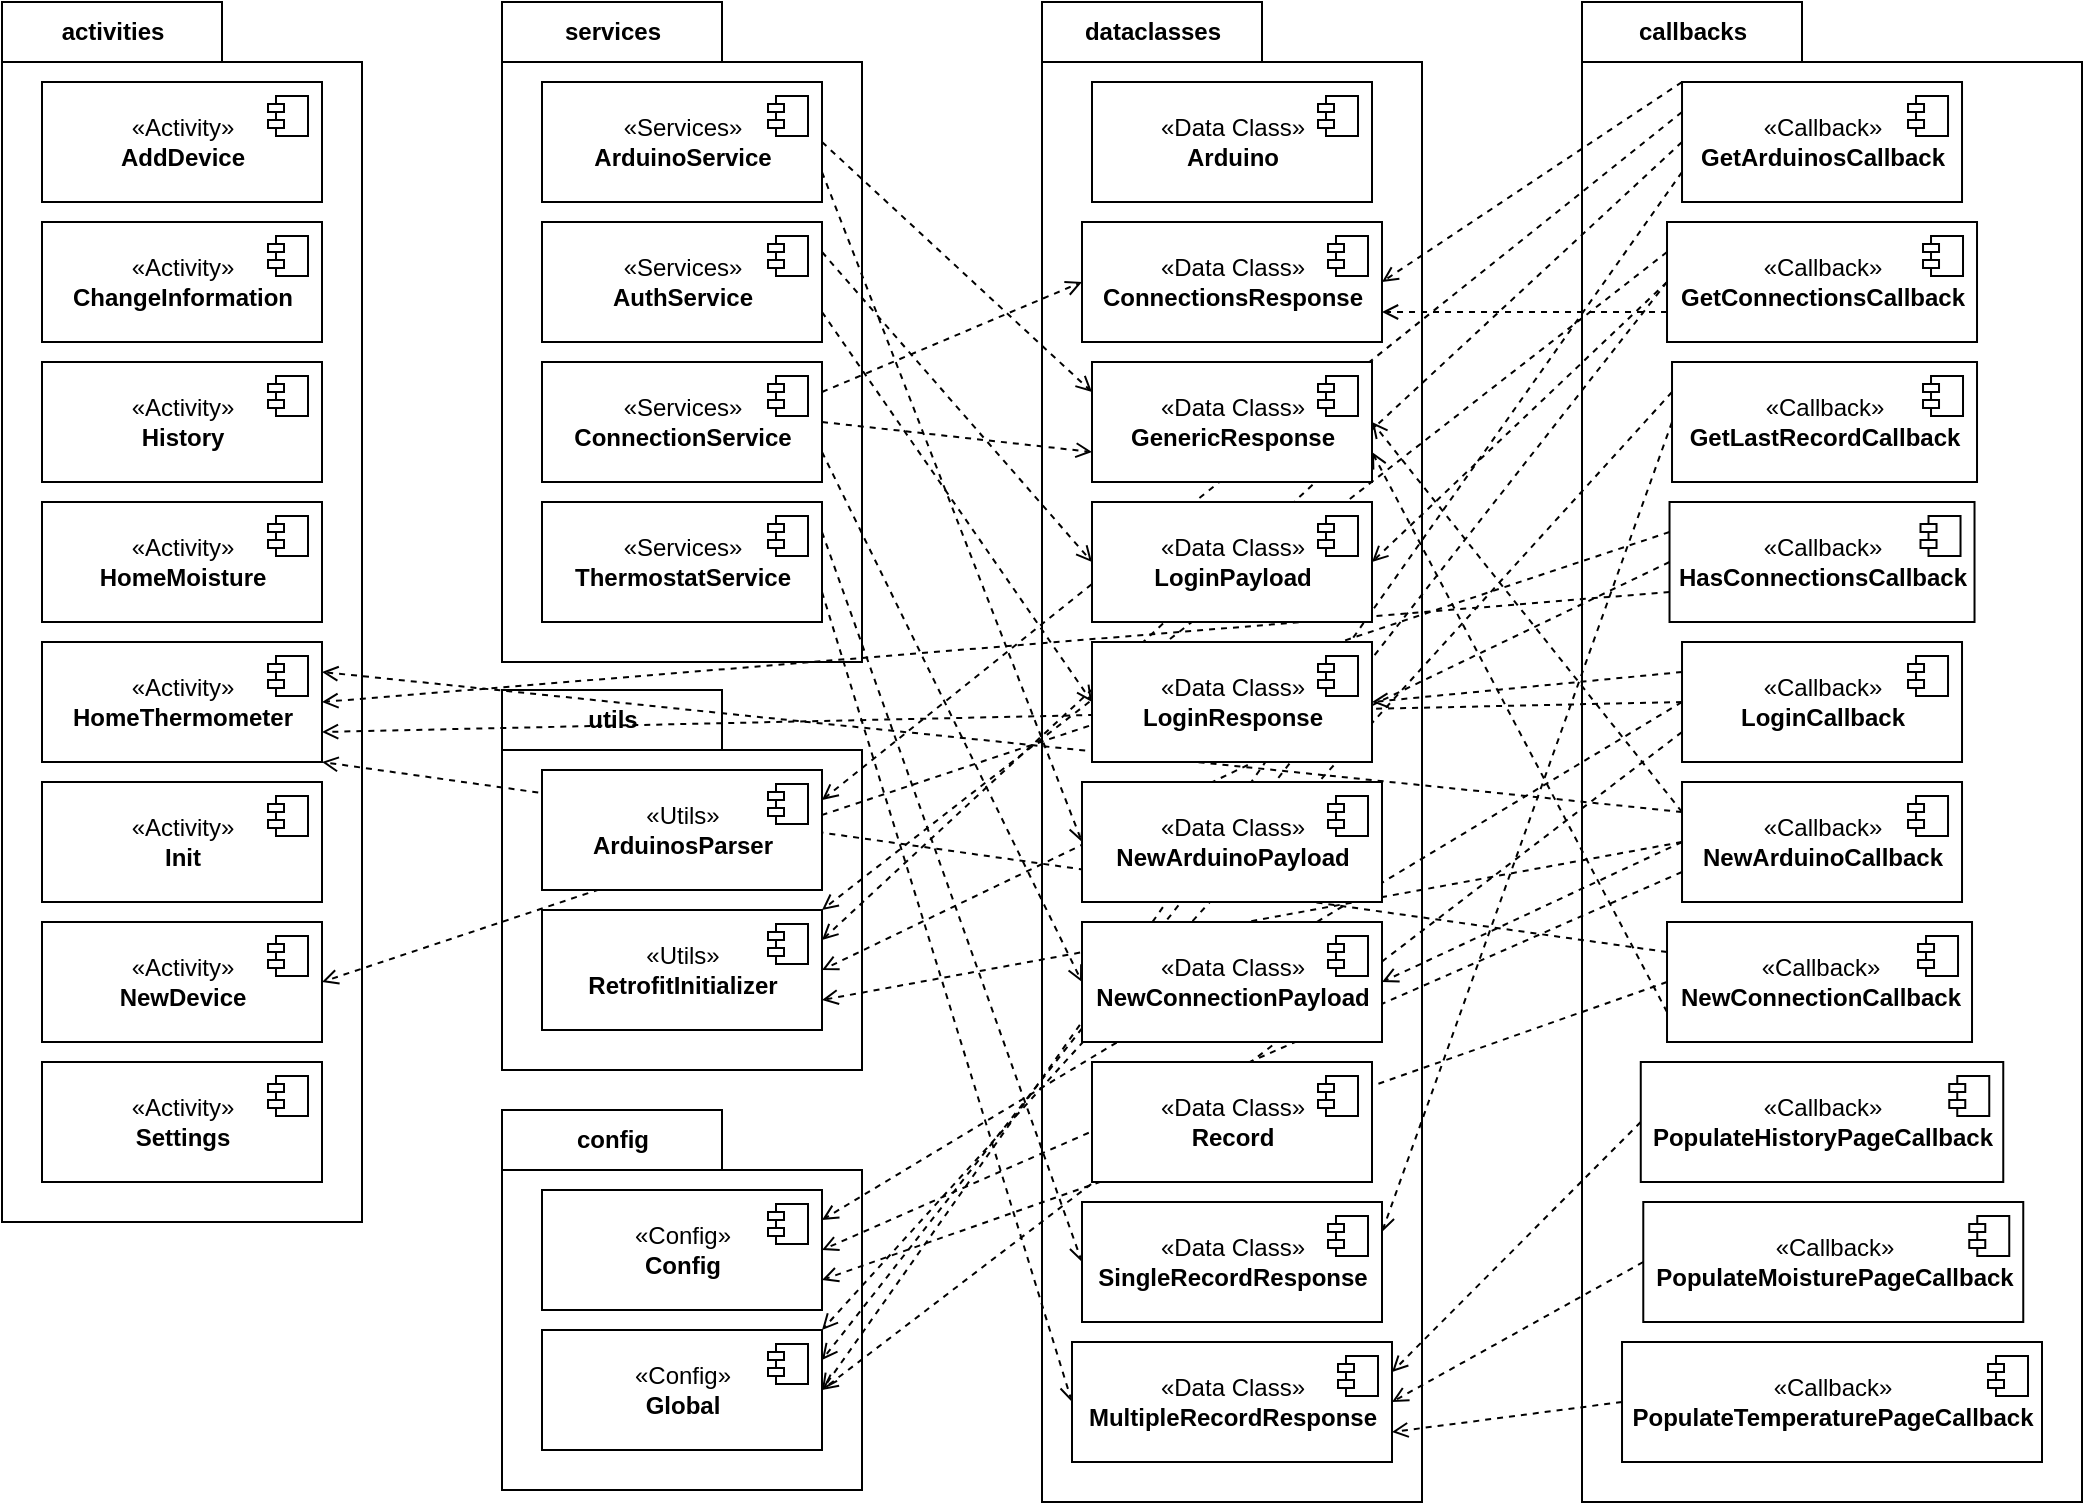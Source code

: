<mxfile version="20.6.0" type="github">
  <diagram id="9cB0YqeyZJ5kTMw1TUtu" name="Página-1">
    <mxGraphModel dx="1005" dy="1220" grid="1" gridSize="10" guides="1" tooltips="1" connect="1" arrows="1" fold="1" page="1" pageScale="1" pageWidth="827" pageHeight="1169" math="0" shadow="0">
      <root>
        <mxCell id="0" />
        <mxCell id="1" parent="0" />
        <mxCell id="J5B_JsEe-w3ISSQbD3Qg-28" value="config" style="shape=folder;fontStyle=1;tabWidth=110;tabHeight=30;tabPosition=left;html=1;boundedLbl=1;labelInHeader=1;container=0;collapsible=0;" vertex="1" parent="1">
          <mxGeometry x="260" y="594" width="180" height="190" as="geometry" />
        </mxCell>
        <mxCell id="J5B_JsEe-w3ISSQbD3Qg-22" value="&lt;div&gt;utils&lt;/div&gt;" style="shape=folder;fontStyle=1;tabWidth=110;tabHeight=30;tabPosition=left;html=1;boundedLbl=1;labelInHeader=1;container=0;collapsible=0;" vertex="1" parent="1">
          <mxGeometry x="260" y="384" width="180" height="190" as="geometry" />
        </mxCell>
        <mxCell id="J5B_JsEe-w3ISSQbD3Qg-68" value="services" style="shape=folder;fontStyle=1;tabWidth=110;tabHeight=30;tabPosition=left;html=1;boundedLbl=1;labelInHeader=1;container=0;collapsible=0;" vertex="1" parent="1">
          <mxGeometry x="260" y="40" width="180" height="330" as="geometry" />
        </mxCell>
        <mxCell id="J5B_JsEe-w3ISSQbD3Qg-33" value="dataclasses" style="shape=folder;fontStyle=1;tabWidth=110;tabHeight=30;tabPosition=left;html=1;boundedLbl=1;labelInHeader=1;container=0;collapsible=0;" vertex="1" parent="1">
          <mxGeometry x="530" y="40" width="190" height="750" as="geometry" />
        </mxCell>
        <mxCell id="J5B_JsEe-w3ISSQbD3Qg-79" value="callbacks" style="shape=folder;fontStyle=1;tabWidth=110;tabHeight=30;tabPosition=left;html=1;boundedLbl=1;labelInHeader=1;container=0;collapsible=0;" vertex="1" parent="1">
          <mxGeometry x="800" y="40" width="250" height="750" as="geometry" />
        </mxCell>
        <mxCell id="J5B_JsEe-w3ISSQbD3Qg-135" style="edgeStyle=none;rounded=0;orthogonalLoop=1;jettySize=auto;html=1;exitX=0;exitY=0.75;exitDx=0;exitDy=0;entryX=1;entryY=0.5;entryDx=0;entryDy=0;dashed=1;endArrow=open;endFill=0;" edge="1" parent="1" source="J5B_JsEe-w3ISSQbD3Qg-80" target="J5B_JsEe-w3ISSQbD3Qg-31">
          <mxGeometry relative="1" as="geometry" />
        </mxCell>
        <mxCell id="J5B_JsEe-w3ISSQbD3Qg-132" style="edgeStyle=none;rounded=0;orthogonalLoop=1;jettySize=auto;html=1;exitX=0;exitY=0.25;exitDx=0;exitDy=0;entryX=1;entryY=0.25;entryDx=0;entryDy=0;dashed=1;endArrow=open;endFill=0;" edge="1" parent="1" source="J5B_JsEe-w3ISSQbD3Qg-80" target="J5B_JsEe-w3ISSQbD3Qg-8">
          <mxGeometry relative="1" as="geometry" />
        </mxCell>
        <mxCell id="J5B_JsEe-w3ISSQbD3Qg-133" style="edgeStyle=none;rounded=0;orthogonalLoop=1;jettySize=auto;html=1;exitX=0;exitY=0.5;exitDx=0;exitDy=0;entryX=1;entryY=0.25;entryDx=0;entryDy=0;dashed=1;endArrow=open;endFill=0;" edge="1" parent="1" source="J5B_JsEe-w3ISSQbD3Qg-80" target="J5B_JsEe-w3ISSQbD3Qg-23">
          <mxGeometry relative="1" as="geometry" />
        </mxCell>
        <mxCell id="J5B_JsEe-w3ISSQbD3Qg-3" value="activities" style="shape=folder;fontStyle=1;tabWidth=110;tabHeight=30;tabPosition=left;html=1;boundedLbl=1;labelInHeader=1;container=0;collapsible=0;" vertex="1" parent="1">
          <mxGeometry x="10" y="40" width="180" height="610" as="geometry" />
        </mxCell>
        <mxCell id="J5B_JsEe-w3ISSQbD3Qg-4" value="&lt;div&gt;«Activity»&lt;b&gt;&lt;br&gt;&lt;/b&gt;&lt;/div&gt;&lt;div&gt;&lt;b&gt;AddDevice&lt;/b&gt;&lt;/div&gt;" style="html=1;dropTarget=0;" vertex="1" parent="1">
          <mxGeometry x="30" y="80" width="140" height="60" as="geometry" />
        </mxCell>
        <mxCell id="J5B_JsEe-w3ISSQbD3Qg-5" value="" style="shape=module;jettyWidth=8;jettyHeight=4;" vertex="1" parent="J5B_JsEe-w3ISSQbD3Qg-4">
          <mxGeometry x="1" width="20" height="20" relative="1" as="geometry">
            <mxPoint x="-27" y="7" as="offset" />
          </mxGeometry>
        </mxCell>
        <mxCell id="J5B_JsEe-w3ISSQbD3Qg-10" value="&lt;div&gt;«Activity»&lt;b&gt;&lt;br&gt;&lt;/b&gt;&lt;/div&gt;&lt;div&gt;&lt;b&gt;ChangeInformation&lt;/b&gt;&lt;/div&gt;" style="html=1;dropTarget=0;" vertex="1" parent="1">
          <mxGeometry x="30" y="150" width="140" height="60" as="geometry" />
        </mxCell>
        <mxCell id="J5B_JsEe-w3ISSQbD3Qg-11" value="" style="shape=module;jettyWidth=8;jettyHeight=4;" vertex="1" parent="J5B_JsEe-w3ISSQbD3Qg-10">
          <mxGeometry x="1" width="20" height="20" relative="1" as="geometry">
            <mxPoint x="-27" y="7" as="offset" />
          </mxGeometry>
        </mxCell>
        <mxCell id="J5B_JsEe-w3ISSQbD3Qg-12" value="&lt;div&gt;«Activity»&lt;b&gt;&lt;br&gt;&lt;/b&gt;&lt;/div&gt;&lt;div&gt;&lt;b&gt;History&lt;/b&gt;&lt;/div&gt;" style="html=1;dropTarget=0;" vertex="1" parent="1">
          <mxGeometry x="30" y="220" width="140" height="60" as="geometry" />
        </mxCell>
        <mxCell id="J5B_JsEe-w3ISSQbD3Qg-13" value="" style="shape=module;jettyWidth=8;jettyHeight=4;" vertex="1" parent="J5B_JsEe-w3ISSQbD3Qg-12">
          <mxGeometry x="1" width="20" height="20" relative="1" as="geometry">
            <mxPoint x="-27" y="7" as="offset" />
          </mxGeometry>
        </mxCell>
        <mxCell id="J5B_JsEe-w3ISSQbD3Qg-14" value="&lt;div&gt;«Activity»&lt;b&gt;&lt;br&gt;&lt;/b&gt;&lt;/div&gt;&lt;div&gt;&lt;b&gt;HomeMoisture&lt;/b&gt;&lt;/div&gt;" style="html=1;dropTarget=0;" vertex="1" parent="1">
          <mxGeometry x="30" y="290" width="140" height="60" as="geometry" />
        </mxCell>
        <mxCell id="J5B_JsEe-w3ISSQbD3Qg-15" value="" style="shape=module;jettyWidth=8;jettyHeight=4;" vertex="1" parent="J5B_JsEe-w3ISSQbD3Qg-14">
          <mxGeometry x="1" width="20" height="20" relative="1" as="geometry">
            <mxPoint x="-27" y="7" as="offset" />
          </mxGeometry>
        </mxCell>
        <mxCell id="J5B_JsEe-w3ISSQbD3Qg-16" value="&lt;div&gt;«Activity»&lt;b&gt;&lt;br&gt;&lt;/b&gt;&lt;/div&gt;&lt;div&gt;&lt;b&gt;HomeThermometer&lt;/b&gt;&lt;/div&gt;" style="html=1;dropTarget=0;" vertex="1" parent="1">
          <mxGeometry x="30" y="360" width="140" height="60" as="geometry" />
        </mxCell>
        <mxCell id="J5B_JsEe-w3ISSQbD3Qg-17" value="" style="shape=module;jettyWidth=8;jettyHeight=4;" vertex="1" parent="J5B_JsEe-w3ISSQbD3Qg-16">
          <mxGeometry x="1" width="20" height="20" relative="1" as="geometry">
            <mxPoint x="-27" y="7" as="offset" />
          </mxGeometry>
        </mxCell>
        <mxCell id="J5B_JsEe-w3ISSQbD3Qg-18" value="&lt;div&gt;«Activity»&lt;b&gt;&lt;br&gt;&lt;/b&gt;&lt;/div&gt;&lt;div&gt;&lt;b&gt;Init&lt;/b&gt;&lt;/div&gt;" style="html=1;dropTarget=0;" vertex="1" parent="1">
          <mxGeometry x="30" y="430" width="140" height="60" as="geometry" />
        </mxCell>
        <mxCell id="J5B_JsEe-w3ISSQbD3Qg-19" value="" style="shape=module;jettyWidth=8;jettyHeight=4;" vertex="1" parent="J5B_JsEe-w3ISSQbD3Qg-18">
          <mxGeometry x="1" width="20" height="20" relative="1" as="geometry">
            <mxPoint x="-27" y="7" as="offset" />
          </mxGeometry>
        </mxCell>
        <mxCell id="J5B_JsEe-w3ISSQbD3Qg-20" value="&lt;div&gt;«Activity»&lt;b&gt;&lt;br&gt;&lt;/b&gt;&lt;/div&gt;&lt;div&gt;&lt;b&gt;NewDevice&lt;/b&gt;&lt;/div&gt;" style="html=1;dropTarget=0;" vertex="1" parent="1">
          <mxGeometry x="30" y="500" width="140" height="60" as="geometry" />
        </mxCell>
        <mxCell id="J5B_JsEe-w3ISSQbD3Qg-21" value="" style="shape=module;jettyWidth=8;jettyHeight=4;" vertex="1" parent="J5B_JsEe-w3ISSQbD3Qg-20">
          <mxGeometry x="1" width="20" height="20" relative="1" as="geometry">
            <mxPoint x="-27" y="7" as="offset" />
          </mxGeometry>
        </mxCell>
        <mxCell id="J5B_JsEe-w3ISSQbD3Qg-25" value="&lt;div&gt;«Activity»&lt;b&gt;&lt;br&gt;&lt;/b&gt;&lt;/div&gt;&lt;div&gt;&lt;b&gt;Settings&lt;/b&gt;&lt;/div&gt;" style="html=1;dropTarget=0;" vertex="1" parent="1">
          <mxGeometry x="30" y="570" width="140" height="60" as="geometry" />
        </mxCell>
        <mxCell id="J5B_JsEe-w3ISSQbD3Qg-26" value="" style="shape=module;jettyWidth=8;jettyHeight=4;" vertex="1" parent="J5B_JsEe-w3ISSQbD3Qg-25">
          <mxGeometry x="1" width="20" height="20" relative="1" as="geometry">
            <mxPoint x="-27" y="7" as="offset" />
          </mxGeometry>
        </mxCell>
        <mxCell id="J5B_JsEe-w3ISSQbD3Qg-122" style="rounded=0;orthogonalLoop=1;jettySize=auto;html=1;exitX=1;exitY=0.5;exitDx=0;exitDy=0;entryX=0;entryY=0.25;entryDx=0;entryDy=0;endArrow=open;endFill=0;dashed=1;" edge="1" parent="1" source="J5B_JsEe-w3ISSQbD3Qg-69" target="J5B_JsEe-w3ISSQbD3Qg-52">
          <mxGeometry relative="1" as="geometry" />
        </mxCell>
        <mxCell id="J5B_JsEe-w3ISSQbD3Qg-123" style="edgeStyle=none;rounded=0;orthogonalLoop=1;jettySize=auto;html=1;exitX=1;exitY=0.75;exitDx=0;exitDy=0;entryX=0;entryY=0.5;entryDx=0;entryDy=0;dashed=1;endArrow=open;endFill=0;" edge="1" parent="1" source="J5B_JsEe-w3ISSQbD3Qg-69" target="J5B_JsEe-w3ISSQbD3Qg-58">
          <mxGeometry relative="1" as="geometry" />
        </mxCell>
        <mxCell id="J5B_JsEe-w3ISSQbD3Qg-124" style="edgeStyle=none;rounded=0;orthogonalLoop=1;jettySize=auto;html=1;exitX=1;exitY=0.25;exitDx=0;exitDy=0;entryX=0;entryY=0.5;entryDx=0;entryDy=0;dashed=1;endArrow=open;endFill=0;" edge="1" parent="1" source="J5B_JsEe-w3ISSQbD3Qg-73" target="J5B_JsEe-w3ISSQbD3Qg-54">
          <mxGeometry relative="1" as="geometry" />
        </mxCell>
        <mxCell id="J5B_JsEe-w3ISSQbD3Qg-125" style="edgeStyle=none;rounded=0;orthogonalLoop=1;jettySize=auto;html=1;exitX=1;exitY=0.75;exitDx=0;exitDy=0;entryX=0;entryY=0.5;entryDx=0;entryDy=0;dashed=1;endArrow=open;endFill=0;" edge="1" parent="1" source="J5B_JsEe-w3ISSQbD3Qg-73" target="J5B_JsEe-w3ISSQbD3Qg-56">
          <mxGeometry relative="1" as="geometry" />
        </mxCell>
        <mxCell id="J5B_JsEe-w3ISSQbD3Qg-126" style="edgeStyle=none;rounded=0;orthogonalLoop=1;jettySize=auto;html=1;exitX=1;exitY=0.25;exitDx=0;exitDy=0;entryX=0;entryY=0.5;entryDx=0;entryDy=0;dashed=1;endArrow=open;endFill=0;" edge="1" parent="1" source="J5B_JsEe-w3ISSQbD3Qg-75" target="J5B_JsEe-w3ISSQbD3Qg-50">
          <mxGeometry relative="1" as="geometry" />
        </mxCell>
        <mxCell id="J5B_JsEe-w3ISSQbD3Qg-127" style="edgeStyle=none;rounded=0;orthogonalLoop=1;jettySize=auto;html=1;exitX=1;exitY=0.5;exitDx=0;exitDy=0;entryX=0;entryY=0.75;entryDx=0;entryDy=0;dashed=1;endArrow=open;endFill=0;" edge="1" parent="1" source="J5B_JsEe-w3ISSQbD3Qg-75" target="J5B_JsEe-w3ISSQbD3Qg-52">
          <mxGeometry relative="1" as="geometry" />
        </mxCell>
        <mxCell id="J5B_JsEe-w3ISSQbD3Qg-128" style="edgeStyle=none;rounded=0;orthogonalLoop=1;jettySize=auto;html=1;exitX=1;exitY=0.75;exitDx=0;exitDy=0;entryX=0;entryY=0.5;entryDx=0;entryDy=0;dashed=1;endArrow=open;endFill=0;" edge="1" parent="1" source="J5B_JsEe-w3ISSQbD3Qg-75" target="J5B_JsEe-w3ISSQbD3Qg-60">
          <mxGeometry relative="1" as="geometry" />
        </mxCell>
        <mxCell id="J5B_JsEe-w3ISSQbD3Qg-129" style="edgeStyle=none;rounded=0;orthogonalLoop=1;jettySize=auto;html=1;exitX=1;exitY=0.25;exitDx=0;exitDy=0;entryX=0;entryY=0.5;entryDx=0;entryDy=0;dashed=1;endArrow=open;endFill=0;" edge="1" parent="1" source="J5B_JsEe-w3ISSQbD3Qg-77" target="J5B_JsEe-w3ISSQbD3Qg-64">
          <mxGeometry relative="1" as="geometry" />
        </mxCell>
        <mxCell id="J5B_JsEe-w3ISSQbD3Qg-130" style="edgeStyle=none;rounded=0;orthogonalLoop=1;jettySize=auto;html=1;exitX=1;exitY=0.75;exitDx=0;exitDy=0;entryX=0;entryY=0.5;entryDx=0;entryDy=0;dashed=1;endArrow=open;endFill=0;" edge="1" parent="1" source="J5B_JsEe-w3ISSQbD3Qg-77" target="J5B_JsEe-w3ISSQbD3Qg-66">
          <mxGeometry relative="1" as="geometry" />
        </mxCell>
        <mxCell id="J5B_JsEe-w3ISSQbD3Qg-131" style="edgeStyle=none;rounded=0;orthogonalLoop=1;jettySize=auto;html=1;exitX=0;exitY=0;exitDx=0;exitDy=0;entryX=1;entryY=0.5;entryDx=0;entryDy=0;dashed=1;endArrow=open;endFill=0;" edge="1" parent="1" source="J5B_JsEe-w3ISSQbD3Qg-80" target="J5B_JsEe-w3ISSQbD3Qg-50">
          <mxGeometry relative="1" as="geometry" />
        </mxCell>
        <mxCell id="J5B_JsEe-w3ISSQbD3Qg-80" value="&lt;div&gt;«Callback»&lt;b&gt;&lt;br&gt;&lt;/b&gt;&lt;/div&gt;&lt;div&gt;&lt;b&gt;GetArduinosCallback&lt;/b&gt;&lt;/div&gt;" style="html=1;dropTarget=0;" vertex="1" parent="1">
          <mxGeometry x="850.01" y="80" width="140" height="60" as="geometry" />
        </mxCell>
        <mxCell id="J5B_JsEe-w3ISSQbD3Qg-81" value="" style="shape=module;jettyWidth=8;jettyHeight=4;" vertex="1" parent="J5B_JsEe-w3ISSQbD3Qg-80">
          <mxGeometry x="1" width="20" height="20" relative="1" as="geometry">
            <mxPoint x="-27" y="7" as="offset" />
          </mxGeometry>
        </mxCell>
        <mxCell id="J5B_JsEe-w3ISSQbD3Qg-136" style="edgeStyle=none;rounded=0;orthogonalLoop=1;jettySize=auto;html=1;exitX=0;exitY=0.25;exitDx=0;exitDy=0;entryX=1;entryY=0;entryDx=0;entryDy=0;dashed=1;endArrow=open;endFill=0;" edge="1" parent="1" source="J5B_JsEe-w3ISSQbD3Qg-100" target="J5B_JsEe-w3ISSQbD3Qg-23">
          <mxGeometry relative="1" as="geometry" />
        </mxCell>
        <mxCell id="J5B_JsEe-w3ISSQbD3Qg-137" style="edgeStyle=none;rounded=0;orthogonalLoop=1;jettySize=auto;html=1;exitX=0;exitY=0.5;exitDx=0;exitDy=0;entryX=1;entryY=0.25;entryDx=0;entryDy=0;dashed=1;endArrow=open;endFill=0;" edge="1" parent="1" source="J5B_JsEe-w3ISSQbD3Qg-100" target="J5B_JsEe-w3ISSQbD3Qg-31">
          <mxGeometry relative="1" as="geometry" />
        </mxCell>
        <mxCell id="J5B_JsEe-w3ISSQbD3Qg-138" style="edgeStyle=none;rounded=0;orthogonalLoop=1;jettySize=auto;html=1;exitX=0;exitY=0.75;exitDx=0;exitDy=0;entryX=1;entryY=0.75;entryDx=0;entryDy=0;dashed=1;endArrow=open;endFill=0;" edge="1" parent="1" source="J5B_JsEe-w3ISSQbD3Qg-100" target="J5B_JsEe-w3ISSQbD3Qg-50">
          <mxGeometry relative="1" as="geometry" />
        </mxCell>
        <mxCell id="J5B_JsEe-w3ISSQbD3Qg-139" style="edgeStyle=none;rounded=0;orthogonalLoop=1;jettySize=auto;html=1;exitX=0;exitY=0.5;exitDx=0;exitDy=0;entryX=1;entryY=0.5;entryDx=0;entryDy=0;dashed=1;endArrow=open;endFill=0;" edge="1" parent="1" source="J5B_JsEe-w3ISSQbD3Qg-100" target="J5B_JsEe-w3ISSQbD3Qg-54">
          <mxGeometry relative="1" as="geometry" />
        </mxCell>
        <mxCell id="J5B_JsEe-w3ISSQbD3Qg-100" value="&lt;div&gt;«Callback»&lt;b&gt;&lt;br&gt;&lt;/b&gt;&lt;/div&gt;&lt;div&gt;&lt;b&gt;GetConnectionsCallback&lt;/b&gt;&lt;/div&gt;" style="html=1;dropTarget=0;" vertex="1" parent="1">
          <mxGeometry x="842.51" y="150" width="155" height="60" as="geometry" />
        </mxCell>
        <mxCell id="J5B_JsEe-w3ISSQbD3Qg-101" value="" style="shape=module;jettyWidth=8;jettyHeight=4;" vertex="1" parent="J5B_JsEe-w3ISSQbD3Qg-100">
          <mxGeometry x="1" width="20" height="20" relative="1" as="geometry">
            <mxPoint x="-27" y="7" as="offset" />
          </mxGeometry>
        </mxCell>
        <mxCell id="J5B_JsEe-w3ISSQbD3Qg-140" style="edgeStyle=none;rounded=0;orthogonalLoop=1;jettySize=auto;html=1;exitX=0;exitY=0.25;exitDx=0;exitDy=0;entryX=1;entryY=0;entryDx=0;entryDy=0;dashed=1;endArrow=open;endFill=0;" edge="1" parent="1" source="J5B_JsEe-w3ISSQbD3Qg-104" target="J5B_JsEe-w3ISSQbD3Qg-31">
          <mxGeometry relative="1" as="geometry" />
        </mxCell>
        <mxCell id="J5B_JsEe-w3ISSQbD3Qg-141" style="edgeStyle=none;rounded=0;orthogonalLoop=1;jettySize=auto;html=1;exitX=0;exitY=0.5;exitDx=0;exitDy=0;entryX=1;entryY=0.25;entryDx=0;entryDy=0;dashed=1;endArrow=open;endFill=0;" edge="1" parent="1" source="J5B_JsEe-w3ISSQbD3Qg-104" target="J5B_JsEe-w3ISSQbD3Qg-64">
          <mxGeometry relative="1" as="geometry" />
        </mxCell>
        <mxCell id="J5B_JsEe-w3ISSQbD3Qg-104" value="&lt;div&gt;«Callback»&lt;b&gt;&lt;br&gt;&lt;/b&gt;&lt;/div&gt;&lt;div&gt;&lt;b&gt;GetLastRecordCallback&lt;/b&gt;&lt;/div&gt;" style="html=1;dropTarget=0;" vertex="1" parent="1">
          <mxGeometry x="845.01" y="220" width="152.5" height="60" as="geometry" />
        </mxCell>
        <mxCell id="J5B_JsEe-w3ISSQbD3Qg-105" value="" style="shape=module;jettyWidth=8;jettyHeight=4;" vertex="1" parent="J5B_JsEe-w3ISSQbD3Qg-104">
          <mxGeometry x="1" width="20" height="20" relative="1" as="geometry">
            <mxPoint x="-27" y="7" as="offset" />
          </mxGeometry>
        </mxCell>
        <mxCell id="J5B_JsEe-w3ISSQbD3Qg-142" style="edgeStyle=none;rounded=0;orthogonalLoop=1;jettySize=auto;html=1;exitX=0;exitY=0.25;exitDx=0;exitDy=0;entryX=1;entryY=0.5;entryDx=0;entryDy=0;dashed=1;endArrow=open;endFill=0;" edge="1" parent="1" source="J5B_JsEe-w3ISSQbD3Qg-108" target="J5B_JsEe-w3ISSQbD3Qg-20">
          <mxGeometry relative="1" as="geometry" />
        </mxCell>
        <mxCell id="J5B_JsEe-w3ISSQbD3Qg-143" style="edgeStyle=none;rounded=0;orthogonalLoop=1;jettySize=auto;html=1;exitX=0;exitY=0.5;exitDx=0;exitDy=0;entryX=1;entryY=0.5;entryDx=0;entryDy=0;dashed=1;endArrow=open;endFill=0;" edge="1" parent="1" source="J5B_JsEe-w3ISSQbD3Qg-108" target="J5B_JsEe-w3ISSQbD3Qg-23">
          <mxGeometry relative="1" as="geometry" />
        </mxCell>
        <mxCell id="J5B_JsEe-w3ISSQbD3Qg-144" style="edgeStyle=none;rounded=0;orthogonalLoop=1;jettySize=auto;html=1;exitX=0;exitY=0.75;exitDx=0;exitDy=0;entryX=1;entryY=0.5;entryDx=0;entryDy=0;dashed=1;endArrow=open;endFill=0;" edge="1" parent="1" source="J5B_JsEe-w3ISSQbD3Qg-108" target="J5B_JsEe-w3ISSQbD3Qg-16">
          <mxGeometry relative="1" as="geometry" />
        </mxCell>
        <mxCell id="J5B_JsEe-w3ISSQbD3Qg-108" value="&lt;div&gt;«Callback»&lt;b&gt;&lt;br&gt;&lt;/b&gt;&lt;/div&gt;&lt;div&gt;&lt;b&gt;HasConnectionsCallback&lt;/b&gt;&lt;/div&gt;" style="html=1;dropTarget=0;" vertex="1" parent="1">
          <mxGeometry x="843.76" y="290" width="152.5" height="60" as="geometry" />
        </mxCell>
        <mxCell id="J5B_JsEe-w3ISSQbD3Qg-109" value="" style="shape=module;jettyWidth=8;jettyHeight=4;" vertex="1" parent="J5B_JsEe-w3ISSQbD3Qg-108">
          <mxGeometry x="1" width="20" height="20" relative="1" as="geometry">
            <mxPoint x="-27" y="7" as="offset" />
          </mxGeometry>
        </mxCell>
        <mxCell id="J5B_JsEe-w3ISSQbD3Qg-145" style="edgeStyle=none;rounded=0;orthogonalLoop=1;jettySize=auto;html=1;exitX=0;exitY=0.25;exitDx=0;exitDy=0;entryX=1;entryY=0.5;entryDx=0;entryDy=0;dashed=1;endArrow=open;endFill=0;" edge="1" parent="1" source="J5B_JsEe-w3ISSQbD3Qg-110" target="J5B_JsEe-w3ISSQbD3Qg-56">
          <mxGeometry relative="1" as="geometry" />
        </mxCell>
        <mxCell id="J5B_JsEe-w3ISSQbD3Qg-146" style="edgeStyle=none;rounded=0;orthogonalLoop=1;jettySize=auto;html=1;exitX=0;exitY=0.5;exitDx=0;exitDy=0;entryX=1;entryY=0.25;entryDx=0;entryDy=0;dashed=1;endArrow=open;endFill=0;" edge="1" parent="1" source="J5B_JsEe-w3ISSQbD3Qg-110" target="J5B_JsEe-w3ISSQbD3Qg-29">
          <mxGeometry relative="1" as="geometry" />
        </mxCell>
        <mxCell id="J5B_JsEe-w3ISSQbD3Qg-147" style="edgeStyle=none;rounded=0;orthogonalLoop=1;jettySize=auto;html=1;exitX=0;exitY=0.75;exitDx=0;exitDy=0;entryX=1;entryY=0.5;entryDx=0;entryDy=0;dashed=1;endArrow=open;endFill=0;" edge="1" parent="1" source="J5B_JsEe-w3ISSQbD3Qg-110" target="J5B_JsEe-w3ISSQbD3Qg-31">
          <mxGeometry relative="1" as="geometry" />
        </mxCell>
        <mxCell id="J5B_JsEe-w3ISSQbD3Qg-149" style="edgeStyle=none;rounded=0;orthogonalLoop=1;jettySize=auto;html=1;exitX=0;exitY=0.5;exitDx=0;exitDy=0;entryX=1;entryY=0.75;entryDx=0;entryDy=0;dashed=1;endArrow=open;endFill=0;" edge="1" parent="1" source="J5B_JsEe-w3ISSQbD3Qg-110" target="J5B_JsEe-w3ISSQbD3Qg-16">
          <mxGeometry relative="1" as="geometry" />
        </mxCell>
        <mxCell id="J5B_JsEe-w3ISSQbD3Qg-110" value="&lt;div&gt;«Callback»&lt;b&gt;&lt;br&gt;&lt;/b&gt;&lt;/div&gt;&lt;div&gt;&lt;b&gt;LoginCallback&lt;/b&gt;&lt;/div&gt;" style="html=1;dropTarget=0;" vertex="1" parent="1">
          <mxGeometry x="850.01" y="360" width="140" height="60" as="geometry" />
        </mxCell>
        <mxCell id="J5B_JsEe-w3ISSQbD3Qg-111" value="" style="shape=module;jettyWidth=8;jettyHeight=4;" vertex="1" parent="J5B_JsEe-w3ISSQbD3Qg-110">
          <mxGeometry x="1" width="20" height="20" relative="1" as="geometry">
            <mxPoint x="-27" y="7" as="offset" />
          </mxGeometry>
        </mxCell>
        <mxCell id="J5B_JsEe-w3ISSQbD3Qg-151" style="edgeStyle=none;rounded=0;orthogonalLoop=1;jettySize=auto;html=1;exitX=0;exitY=0.25;exitDx=0;exitDy=0;entryX=1;entryY=0.25;entryDx=0;entryDy=0;dashed=1;endArrow=open;endFill=0;" edge="1" parent="1" source="J5B_JsEe-w3ISSQbD3Qg-112" target="J5B_JsEe-w3ISSQbD3Qg-16">
          <mxGeometry relative="1" as="geometry" />
        </mxCell>
        <mxCell id="J5B_JsEe-w3ISSQbD3Qg-152" style="edgeStyle=none;rounded=0;orthogonalLoop=1;jettySize=auto;html=1;exitX=0;exitY=0.5;exitDx=0;exitDy=0;entryX=1;entryY=0.75;entryDx=0;entryDy=0;dashed=1;endArrow=open;endFill=0;" edge="1" parent="1" source="J5B_JsEe-w3ISSQbD3Qg-112" target="J5B_JsEe-w3ISSQbD3Qg-23">
          <mxGeometry relative="1" as="geometry" />
        </mxCell>
        <mxCell id="J5B_JsEe-w3ISSQbD3Qg-153" style="edgeStyle=none;rounded=0;orthogonalLoop=1;jettySize=auto;html=1;exitX=0;exitY=0.75;exitDx=0;exitDy=0;entryX=1;entryY=0.5;entryDx=0;entryDy=0;dashed=1;endArrow=open;endFill=0;" edge="1" parent="1" source="J5B_JsEe-w3ISSQbD3Qg-112" target="J5B_JsEe-w3ISSQbD3Qg-29">
          <mxGeometry relative="1" as="geometry" />
        </mxCell>
        <mxCell id="J5B_JsEe-w3ISSQbD3Qg-155" style="edgeStyle=none;rounded=0;orthogonalLoop=1;jettySize=auto;html=1;exitX=0;exitY=0.25;exitDx=0;exitDy=0;entryX=1;entryY=0.5;entryDx=0;entryDy=0;dashed=1;endArrow=open;endFill=0;" edge="1" parent="1" source="J5B_JsEe-w3ISSQbD3Qg-112" target="J5B_JsEe-w3ISSQbD3Qg-52">
          <mxGeometry relative="1" as="geometry" />
        </mxCell>
        <mxCell id="J5B_JsEe-w3ISSQbD3Qg-156" style="edgeStyle=none;rounded=0;orthogonalLoop=1;jettySize=auto;html=1;exitX=0;exitY=0.5;exitDx=0;exitDy=0;entryX=1;entryY=0.5;entryDx=0;entryDy=0;dashed=1;endArrow=open;endFill=0;" edge="1" parent="1" source="J5B_JsEe-w3ISSQbD3Qg-112" target="J5B_JsEe-w3ISSQbD3Qg-60">
          <mxGeometry relative="1" as="geometry" />
        </mxCell>
        <mxCell id="J5B_JsEe-w3ISSQbD3Qg-112" value="&lt;div&gt;«Callback»&lt;b&gt;&lt;br&gt;&lt;/b&gt;&lt;/div&gt;&lt;div&gt;&lt;b&gt;NewArduinoCallback&lt;/b&gt;&lt;/div&gt;" style="html=1;dropTarget=0;" vertex="1" parent="1">
          <mxGeometry x="850.01" y="430" width="140" height="60" as="geometry" />
        </mxCell>
        <mxCell id="J5B_JsEe-w3ISSQbD3Qg-113" value="" style="shape=module;jettyWidth=8;jettyHeight=4;" vertex="1" parent="J5B_JsEe-w3ISSQbD3Qg-112">
          <mxGeometry x="1" width="20" height="20" relative="1" as="geometry">
            <mxPoint x="-27" y="7" as="offset" />
          </mxGeometry>
        </mxCell>
        <mxCell id="J5B_JsEe-w3ISSQbD3Qg-157" style="edgeStyle=none;rounded=0;orthogonalLoop=1;jettySize=auto;html=1;exitX=0;exitY=0.25;exitDx=0;exitDy=0;entryX=1;entryY=1;entryDx=0;entryDy=0;dashed=1;endArrow=open;endFill=0;" edge="1" parent="1" source="J5B_JsEe-w3ISSQbD3Qg-114" target="J5B_JsEe-w3ISSQbD3Qg-16">
          <mxGeometry relative="1" as="geometry" />
        </mxCell>
        <mxCell id="J5B_JsEe-w3ISSQbD3Qg-158" style="edgeStyle=none;rounded=0;orthogonalLoop=1;jettySize=auto;html=1;exitX=0;exitY=0.5;exitDx=0;exitDy=0;entryX=1;entryY=0.75;entryDx=0;entryDy=0;dashed=1;endArrow=open;endFill=0;" edge="1" parent="1" source="J5B_JsEe-w3ISSQbD3Qg-114" target="J5B_JsEe-w3ISSQbD3Qg-29">
          <mxGeometry relative="1" as="geometry" />
        </mxCell>
        <mxCell id="J5B_JsEe-w3ISSQbD3Qg-159" style="edgeStyle=none;rounded=0;orthogonalLoop=1;jettySize=auto;html=1;exitX=0;exitY=0.75;exitDx=0;exitDy=0;entryX=1;entryY=0.75;entryDx=0;entryDy=0;dashed=1;endArrow=open;endFill=0;" edge="1" parent="1" source="J5B_JsEe-w3ISSQbD3Qg-114" target="J5B_JsEe-w3ISSQbD3Qg-52">
          <mxGeometry relative="1" as="geometry" />
        </mxCell>
        <mxCell id="J5B_JsEe-w3ISSQbD3Qg-114" value="&lt;div&gt;«Callback»&lt;b&gt;&lt;br&gt;&lt;/b&gt;&lt;/div&gt;&lt;div&gt;&lt;b&gt;NewConnectionCallback&lt;br&gt;&lt;/b&gt;&lt;/div&gt;" style="html=1;dropTarget=0;" vertex="1" parent="1">
          <mxGeometry x="842.51" y="500" width="152.5" height="60" as="geometry" />
        </mxCell>
        <mxCell id="J5B_JsEe-w3ISSQbD3Qg-115" value="" style="shape=module;jettyWidth=8;jettyHeight=4;" vertex="1" parent="J5B_JsEe-w3ISSQbD3Qg-114">
          <mxGeometry x="1" width="20" height="20" relative="1" as="geometry">
            <mxPoint x="-27" y="7" as="offset" />
          </mxGeometry>
        </mxCell>
        <mxCell id="J5B_JsEe-w3ISSQbD3Qg-160" style="edgeStyle=none;rounded=0;orthogonalLoop=1;jettySize=auto;html=1;exitX=0;exitY=0.5;exitDx=0;exitDy=0;entryX=1;entryY=0.25;entryDx=0;entryDy=0;dashed=1;endArrow=open;endFill=0;" edge="1" parent="1" source="J5B_JsEe-w3ISSQbD3Qg-116" target="J5B_JsEe-w3ISSQbD3Qg-66">
          <mxGeometry relative="1" as="geometry" />
        </mxCell>
        <mxCell id="J5B_JsEe-w3ISSQbD3Qg-116" value="&lt;div&gt;«Callback»&lt;b&gt;&lt;br&gt;&lt;/b&gt;&lt;/div&gt;&lt;div&gt;&lt;b&gt;PopulateHistoryPageCallback&lt;br&gt;&lt;/b&gt;&lt;/div&gt;" style="html=1;dropTarget=0;" vertex="1" parent="1">
          <mxGeometry x="829.38" y="570" width="181.25" height="60" as="geometry" />
        </mxCell>
        <mxCell id="J5B_JsEe-w3ISSQbD3Qg-117" value="" style="shape=module;jettyWidth=8;jettyHeight=4;" vertex="1" parent="J5B_JsEe-w3ISSQbD3Qg-116">
          <mxGeometry x="1" width="20" height="20" relative="1" as="geometry">
            <mxPoint x="-27" y="7" as="offset" />
          </mxGeometry>
        </mxCell>
        <mxCell id="J5B_JsEe-w3ISSQbD3Qg-161" style="edgeStyle=none;rounded=0;orthogonalLoop=1;jettySize=auto;html=1;exitX=0;exitY=0.5;exitDx=0;exitDy=0;entryX=1;entryY=0.5;entryDx=0;entryDy=0;dashed=1;endArrow=open;endFill=0;" edge="1" parent="1" source="J5B_JsEe-w3ISSQbD3Qg-118" target="J5B_JsEe-w3ISSQbD3Qg-66">
          <mxGeometry relative="1" as="geometry" />
        </mxCell>
        <mxCell id="J5B_JsEe-w3ISSQbD3Qg-118" value="&lt;div&gt;«Callback»&lt;b&gt;&lt;br&gt;&lt;/b&gt;&lt;/div&gt;&lt;div&gt;&lt;b&gt;PopulateMoisturePageCallback&lt;br&gt;&lt;/b&gt;&lt;/div&gt;" style="html=1;dropTarget=0;" vertex="1" parent="1">
          <mxGeometry x="830.64" y="640" width="189.99" height="60" as="geometry" />
        </mxCell>
        <mxCell id="J5B_JsEe-w3ISSQbD3Qg-119" value="" style="shape=module;jettyWidth=8;jettyHeight=4;" vertex="1" parent="J5B_JsEe-w3ISSQbD3Qg-118">
          <mxGeometry x="1" width="20" height="20" relative="1" as="geometry">
            <mxPoint x="-27" y="7" as="offset" />
          </mxGeometry>
        </mxCell>
        <mxCell id="J5B_JsEe-w3ISSQbD3Qg-162" style="edgeStyle=none;rounded=0;orthogonalLoop=1;jettySize=auto;html=1;exitX=0;exitY=0.5;exitDx=0;exitDy=0;entryX=1;entryY=0.75;entryDx=0;entryDy=0;dashed=1;endArrow=open;endFill=0;" edge="1" parent="1" source="J5B_JsEe-w3ISSQbD3Qg-120" target="J5B_JsEe-w3ISSQbD3Qg-66">
          <mxGeometry relative="1" as="geometry" />
        </mxCell>
        <mxCell id="J5B_JsEe-w3ISSQbD3Qg-120" value="&lt;div&gt;«Callback»&lt;b&gt;&lt;br&gt;&lt;/b&gt;&lt;/div&gt;&lt;div&gt;&lt;b&gt;PopulateTemperaturePageCallback&lt;br&gt;&lt;/b&gt;&lt;/div&gt;" style="html=1;dropTarget=0;" vertex="1" parent="1">
          <mxGeometry x="820.01" y="710" width="209.99" height="60" as="geometry" />
        </mxCell>
        <mxCell id="J5B_JsEe-w3ISSQbD3Qg-121" value="" style="shape=module;jettyWidth=8;jettyHeight=4;" vertex="1" parent="J5B_JsEe-w3ISSQbD3Qg-120">
          <mxGeometry x="1" width="20" height="20" relative="1" as="geometry">
            <mxPoint x="-27" y="7" as="offset" />
          </mxGeometry>
        </mxCell>
        <mxCell id="J5B_JsEe-w3ISSQbD3Qg-34" value="&lt;div&gt;«Data Class»&lt;b&gt;&lt;br&gt;&lt;/b&gt;&lt;/div&gt;&lt;div&gt;&lt;b&gt;Arduino&lt;/b&gt;&lt;/div&gt;" style="html=1;dropTarget=0;" vertex="1" parent="1">
          <mxGeometry x="555" y="80" width="140" height="60" as="geometry" />
        </mxCell>
        <mxCell id="J5B_JsEe-w3ISSQbD3Qg-35" value="" style="shape=module;jettyWidth=8;jettyHeight=4;" vertex="1" parent="J5B_JsEe-w3ISSQbD3Qg-34">
          <mxGeometry x="1" width="20" height="20" relative="1" as="geometry">
            <mxPoint x="-27" y="7" as="offset" />
          </mxGeometry>
        </mxCell>
        <mxCell id="J5B_JsEe-w3ISSQbD3Qg-50" value="&lt;div&gt;«Data Class»&lt;b&gt;&lt;br&gt;&lt;/b&gt;&lt;/div&gt;&lt;div&gt;&lt;b&gt;ConnectionsResponse&lt;/b&gt;&lt;/div&gt;" style="html=1;dropTarget=0;" vertex="1" parent="1">
          <mxGeometry x="550" y="150" width="150" height="60" as="geometry" />
        </mxCell>
        <mxCell id="J5B_JsEe-w3ISSQbD3Qg-51" value="" style="shape=module;jettyWidth=8;jettyHeight=4;" vertex="1" parent="J5B_JsEe-w3ISSQbD3Qg-50">
          <mxGeometry x="1" width="20" height="20" relative="1" as="geometry">
            <mxPoint x="-27" y="7" as="offset" />
          </mxGeometry>
        </mxCell>
        <mxCell id="J5B_JsEe-w3ISSQbD3Qg-52" value="&lt;div&gt;«Data Class»&lt;b&gt;&lt;br&gt;&lt;/b&gt;&lt;/div&gt;&lt;div&gt;&lt;b&gt;GenericResponse&lt;/b&gt;&lt;/div&gt;" style="html=1;dropTarget=0;" vertex="1" parent="1">
          <mxGeometry x="555" y="220" width="140" height="60" as="geometry" />
        </mxCell>
        <mxCell id="J5B_JsEe-w3ISSQbD3Qg-53" value="" style="shape=module;jettyWidth=8;jettyHeight=4;" vertex="1" parent="J5B_JsEe-w3ISSQbD3Qg-52">
          <mxGeometry x="1" width="20" height="20" relative="1" as="geometry">
            <mxPoint x="-27" y="7" as="offset" />
          </mxGeometry>
        </mxCell>
        <mxCell id="J5B_JsEe-w3ISSQbD3Qg-54" value="&lt;div&gt;«Data Class»&lt;b&gt;&lt;br&gt;&lt;/b&gt;&lt;/div&gt;&lt;div&gt;&lt;b&gt;LoginPayload&lt;/b&gt;&lt;/div&gt;" style="html=1;dropTarget=0;" vertex="1" parent="1">
          <mxGeometry x="555" y="290" width="140" height="60" as="geometry" />
        </mxCell>
        <mxCell id="J5B_JsEe-w3ISSQbD3Qg-55" value="" style="shape=module;jettyWidth=8;jettyHeight=4;" vertex="1" parent="J5B_JsEe-w3ISSQbD3Qg-54">
          <mxGeometry x="1" width="20" height="20" relative="1" as="geometry">
            <mxPoint x="-27" y="7" as="offset" />
          </mxGeometry>
        </mxCell>
        <mxCell id="J5B_JsEe-w3ISSQbD3Qg-56" value="&lt;div&gt;«Data Class»&lt;b&gt;&lt;br&gt;&lt;/b&gt;&lt;/div&gt;&lt;div&gt;&lt;b&gt;LoginResponse&lt;/b&gt;&lt;/div&gt;" style="html=1;dropTarget=0;" vertex="1" parent="1">
          <mxGeometry x="555" y="360" width="140" height="60" as="geometry" />
        </mxCell>
        <mxCell id="J5B_JsEe-w3ISSQbD3Qg-57" value="" style="shape=module;jettyWidth=8;jettyHeight=4;" vertex="1" parent="J5B_JsEe-w3ISSQbD3Qg-56">
          <mxGeometry x="1" width="20" height="20" relative="1" as="geometry">
            <mxPoint x="-27" y="7" as="offset" />
          </mxGeometry>
        </mxCell>
        <mxCell id="J5B_JsEe-w3ISSQbD3Qg-58" value="&lt;div&gt;«Data Class»&lt;b&gt;&lt;br&gt;&lt;/b&gt;&lt;/div&gt;&lt;div&gt;&lt;b&gt;NewArduinoPayload&lt;/b&gt;&lt;/div&gt;" style="html=1;dropTarget=0;" vertex="1" parent="1">
          <mxGeometry x="550" y="430" width="150" height="60" as="geometry" />
        </mxCell>
        <mxCell id="J5B_JsEe-w3ISSQbD3Qg-59" value="" style="shape=module;jettyWidth=8;jettyHeight=4;" vertex="1" parent="J5B_JsEe-w3ISSQbD3Qg-58">
          <mxGeometry x="1" width="20" height="20" relative="1" as="geometry">
            <mxPoint x="-27" y="7" as="offset" />
          </mxGeometry>
        </mxCell>
        <mxCell id="J5B_JsEe-w3ISSQbD3Qg-60" value="&lt;div&gt;«Data Class»&lt;b&gt;&lt;br&gt;&lt;/b&gt;&lt;/div&gt;&lt;div&gt;&lt;b&gt;NewConnectionPayload&lt;/b&gt;&lt;/div&gt;" style="html=1;dropTarget=0;" vertex="1" parent="1">
          <mxGeometry x="550" y="500" width="150" height="60" as="geometry" />
        </mxCell>
        <mxCell id="J5B_JsEe-w3ISSQbD3Qg-61" value="" style="shape=module;jettyWidth=8;jettyHeight=4;" vertex="1" parent="J5B_JsEe-w3ISSQbD3Qg-60">
          <mxGeometry x="1" width="20" height="20" relative="1" as="geometry">
            <mxPoint x="-27" y="7" as="offset" />
          </mxGeometry>
        </mxCell>
        <mxCell id="J5B_JsEe-w3ISSQbD3Qg-62" value="&lt;div&gt;«Data Class»&lt;b&gt;&lt;br&gt;&lt;/b&gt;&lt;/div&gt;&lt;div&gt;&lt;b&gt;Record&lt;/b&gt;&lt;/div&gt;" style="html=1;dropTarget=0;" vertex="1" parent="1">
          <mxGeometry x="555" y="570" width="140" height="60" as="geometry" />
        </mxCell>
        <mxCell id="J5B_JsEe-w3ISSQbD3Qg-63" value="" style="shape=module;jettyWidth=8;jettyHeight=4;" vertex="1" parent="J5B_JsEe-w3ISSQbD3Qg-62">
          <mxGeometry x="1" width="20" height="20" relative="1" as="geometry">
            <mxPoint x="-27" y="7" as="offset" />
          </mxGeometry>
        </mxCell>
        <mxCell id="J5B_JsEe-w3ISSQbD3Qg-64" value="&lt;div&gt;«Data Class»&lt;b&gt;&lt;br&gt;&lt;/b&gt;&lt;/div&gt;&lt;div&gt;&lt;b&gt;SingleRecordResponse&lt;/b&gt;&lt;/div&gt;" style="html=1;dropTarget=0;" vertex="1" parent="1">
          <mxGeometry x="550" y="640" width="150" height="60" as="geometry" />
        </mxCell>
        <mxCell id="J5B_JsEe-w3ISSQbD3Qg-65" value="" style="shape=module;jettyWidth=8;jettyHeight=4;" vertex="1" parent="J5B_JsEe-w3ISSQbD3Qg-64">
          <mxGeometry x="1" width="20" height="20" relative="1" as="geometry">
            <mxPoint x="-27" y="7" as="offset" />
          </mxGeometry>
        </mxCell>
        <mxCell id="J5B_JsEe-w3ISSQbD3Qg-66" value="&lt;div&gt;«Data Class»&lt;b&gt;&lt;br&gt;&lt;/b&gt;&lt;/div&gt;&lt;div&gt;&lt;b&gt;MultipleRecordResponse&lt;/b&gt;&lt;/div&gt;" style="html=1;dropTarget=0;" vertex="1" parent="1">
          <mxGeometry x="545" y="710" width="160" height="60" as="geometry" />
        </mxCell>
        <mxCell id="J5B_JsEe-w3ISSQbD3Qg-67" value="" style="shape=module;jettyWidth=8;jettyHeight=4;" vertex="1" parent="J5B_JsEe-w3ISSQbD3Qg-66">
          <mxGeometry x="1" width="20" height="20" relative="1" as="geometry">
            <mxPoint x="-27" y="7" as="offset" />
          </mxGeometry>
        </mxCell>
        <mxCell id="J5B_JsEe-w3ISSQbD3Qg-8" value="&lt;div&gt;«Utils»&lt;b&gt;&lt;br&gt;&lt;/b&gt;&lt;/div&gt;&lt;div&gt;&lt;b&gt;ArduinosParser&lt;/b&gt;&lt;/div&gt;" style="html=1;dropTarget=0;" vertex="1" parent="1">
          <mxGeometry x="280" y="424" width="140" height="60" as="geometry" />
        </mxCell>
        <mxCell id="J5B_JsEe-w3ISSQbD3Qg-9" value="" style="shape=module;jettyWidth=8;jettyHeight=4;" vertex="1" parent="J5B_JsEe-w3ISSQbD3Qg-8">
          <mxGeometry x="1" width="20" height="20" relative="1" as="geometry">
            <mxPoint x="-27" y="7" as="offset" />
          </mxGeometry>
        </mxCell>
        <mxCell id="J5B_JsEe-w3ISSQbD3Qg-23" value="&lt;div&gt;«Utils»&lt;b&gt;&lt;br&gt;&lt;/b&gt;&lt;/div&gt;&lt;div&gt;&lt;b&gt;RetrofitInitializer&lt;/b&gt;&lt;/div&gt;" style="html=1;dropTarget=0;" vertex="1" parent="1">
          <mxGeometry x="280" y="494" width="140" height="60" as="geometry" />
        </mxCell>
        <mxCell id="J5B_JsEe-w3ISSQbD3Qg-24" value="" style="shape=module;jettyWidth=8;jettyHeight=4;" vertex="1" parent="J5B_JsEe-w3ISSQbD3Qg-23">
          <mxGeometry x="1" width="20" height="20" relative="1" as="geometry">
            <mxPoint x="-27" y="7" as="offset" />
          </mxGeometry>
        </mxCell>
        <mxCell id="J5B_JsEe-w3ISSQbD3Qg-29" value="&lt;div&gt;«Config»&lt;b&gt;&lt;br&gt;&lt;/b&gt;&lt;/div&gt;&lt;div&gt;&lt;b&gt;Config&lt;/b&gt;&lt;/div&gt;" style="html=1;dropTarget=0;" vertex="1" parent="1">
          <mxGeometry x="280" y="634" width="140" height="60" as="geometry" />
        </mxCell>
        <mxCell id="J5B_JsEe-w3ISSQbD3Qg-30" value="" style="shape=module;jettyWidth=8;jettyHeight=4;" vertex="1" parent="J5B_JsEe-w3ISSQbD3Qg-29">
          <mxGeometry x="1" width="20" height="20" relative="1" as="geometry">
            <mxPoint x="-27" y="7" as="offset" />
          </mxGeometry>
        </mxCell>
        <mxCell id="J5B_JsEe-w3ISSQbD3Qg-31" value="&lt;div&gt;«Config»&lt;b&gt;&lt;br&gt;&lt;/b&gt;&lt;/div&gt;&lt;div&gt;&lt;b&gt;Global&lt;/b&gt;&lt;/div&gt;" style="html=1;dropTarget=0;" vertex="1" parent="1">
          <mxGeometry x="280" y="704" width="140" height="60" as="geometry" />
        </mxCell>
        <mxCell id="J5B_JsEe-w3ISSQbD3Qg-32" value="" style="shape=module;jettyWidth=8;jettyHeight=4;" vertex="1" parent="J5B_JsEe-w3ISSQbD3Qg-31">
          <mxGeometry x="1" width="20" height="20" relative="1" as="geometry">
            <mxPoint x="-27" y="7" as="offset" />
          </mxGeometry>
        </mxCell>
        <mxCell id="J5B_JsEe-w3ISSQbD3Qg-69" value="&lt;div&gt;«Services»&lt;b&gt;&lt;br&gt;&lt;/b&gt;&lt;/div&gt;&lt;div&gt;&lt;b&gt;ArduinoService&lt;/b&gt;&lt;/div&gt;" style="html=1;dropTarget=0;" vertex="1" parent="1">
          <mxGeometry x="280" y="80" width="140" height="60" as="geometry" />
        </mxCell>
        <mxCell id="J5B_JsEe-w3ISSQbD3Qg-70" value="" style="shape=module;jettyWidth=8;jettyHeight=4;" vertex="1" parent="J5B_JsEe-w3ISSQbD3Qg-69">
          <mxGeometry x="1" width="20" height="20" relative="1" as="geometry">
            <mxPoint x="-27" y="7" as="offset" />
          </mxGeometry>
        </mxCell>
        <mxCell id="J5B_JsEe-w3ISSQbD3Qg-73" value="&lt;div&gt;«Services»&lt;b&gt;&lt;br&gt;&lt;/b&gt;&lt;/div&gt;&lt;div&gt;&lt;b&gt;AuthService&lt;/b&gt;&lt;/div&gt;" style="html=1;dropTarget=0;" vertex="1" parent="1">
          <mxGeometry x="280" y="150" width="140" height="60" as="geometry" />
        </mxCell>
        <mxCell id="J5B_JsEe-w3ISSQbD3Qg-74" value="" style="shape=module;jettyWidth=8;jettyHeight=4;" vertex="1" parent="J5B_JsEe-w3ISSQbD3Qg-73">
          <mxGeometry x="1" width="20" height="20" relative="1" as="geometry">
            <mxPoint x="-27" y="7" as="offset" />
          </mxGeometry>
        </mxCell>
        <mxCell id="J5B_JsEe-w3ISSQbD3Qg-75" value="&lt;div&gt;«Services»&lt;b&gt;&lt;br&gt;&lt;/b&gt;&lt;/div&gt;&lt;div&gt;&lt;b&gt;ConnectionService&lt;/b&gt;&lt;/div&gt;" style="html=1;dropTarget=0;" vertex="1" parent="1">
          <mxGeometry x="280" y="220" width="140" height="60" as="geometry" />
        </mxCell>
        <mxCell id="J5B_JsEe-w3ISSQbD3Qg-76" value="" style="shape=module;jettyWidth=8;jettyHeight=4;" vertex="1" parent="J5B_JsEe-w3ISSQbD3Qg-75">
          <mxGeometry x="1" width="20" height="20" relative="1" as="geometry">
            <mxPoint x="-27" y="7" as="offset" />
          </mxGeometry>
        </mxCell>
        <mxCell id="J5B_JsEe-w3ISSQbD3Qg-77" value="&lt;div&gt;«Services»&lt;b&gt;&lt;br&gt;&lt;/b&gt;&lt;/div&gt;&lt;div&gt;&lt;b&gt;ThermostatService&lt;/b&gt;&lt;/div&gt;" style="html=1;dropTarget=0;" vertex="1" parent="1">
          <mxGeometry x="280" y="290" width="140" height="60" as="geometry" />
        </mxCell>
        <mxCell id="J5B_JsEe-w3ISSQbD3Qg-78" value="" style="shape=module;jettyWidth=8;jettyHeight=4;" vertex="1" parent="J5B_JsEe-w3ISSQbD3Qg-77">
          <mxGeometry x="1" width="20" height="20" relative="1" as="geometry">
            <mxPoint x="-27" y="7" as="offset" />
          </mxGeometry>
        </mxCell>
      </root>
    </mxGraphModel>
  </diagram>
</mxfile>
